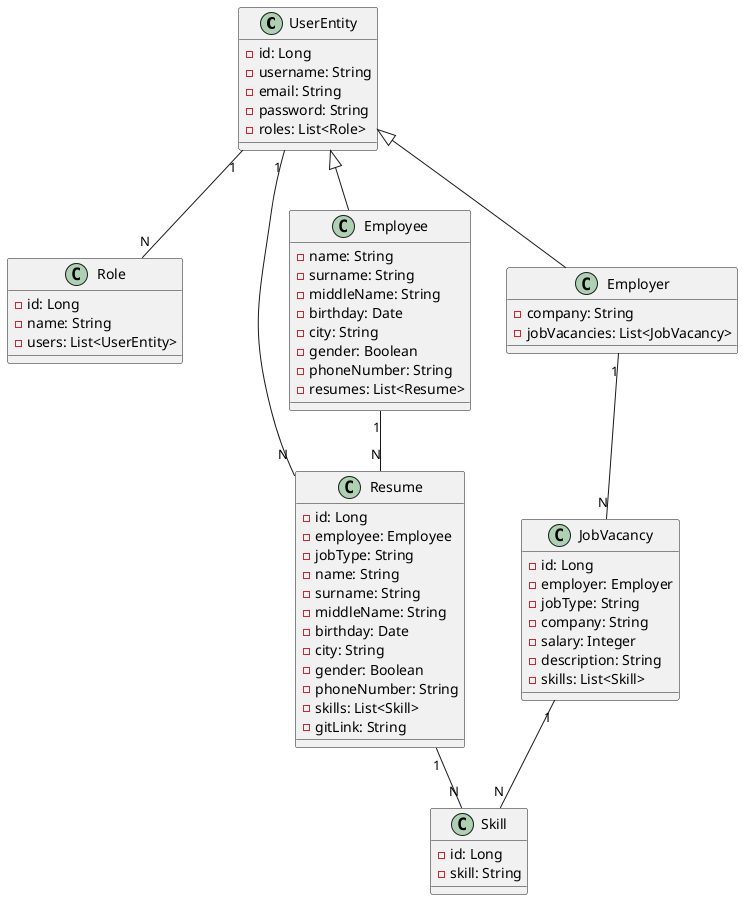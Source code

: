 @startuml Class Diagram

class UserEntity {
  - id: Long
  - username: String
  - email: String
  - password: String
  - roles: List<Role>
}

class Skill {
  - id: Long
  - skill: String
}

class Role {
  - id: Long
  - name: String
  - users: List<UserEntity>
}

class Resume {
  - id: Long
  - employee: Employee
  - jobType: String
  - name: String
  - surname: String
  - middleName: String
  - birthday: Date
  - city: String
  - gender: Boolean
  - phoneNumber: String
  - skills: List<Skill>
  - gitLink: String
}

class JobVacancy {
  - id: Long
  - employer: Employer
  - jobType: String
  - company: String
  - salary: Integer
  - description: String
  - skills: List<Skill>
}

class Employer {
  - company: String
  - jobVacancies: List<JobVacancy>
}

class Employee {
  - name: String
  - surname: String
  - middleName: String
  - birthday: Date
  - city: String
  - gender: Boolean
  - phoneNumber: String
  - resumes: List<Resume>
}

UserEntity "1" -- "N" Role
UserEntity "1" -- "N" Resume
UserEntity <|-- Employer
UserEntity <|-- Employee
JobVacancy "1" -- "N" Skill
Resume "1" -- "N" Skill
Employee "1" -- "N" Resume
Employer "1" -- "N" JobVacancy

@enduml
